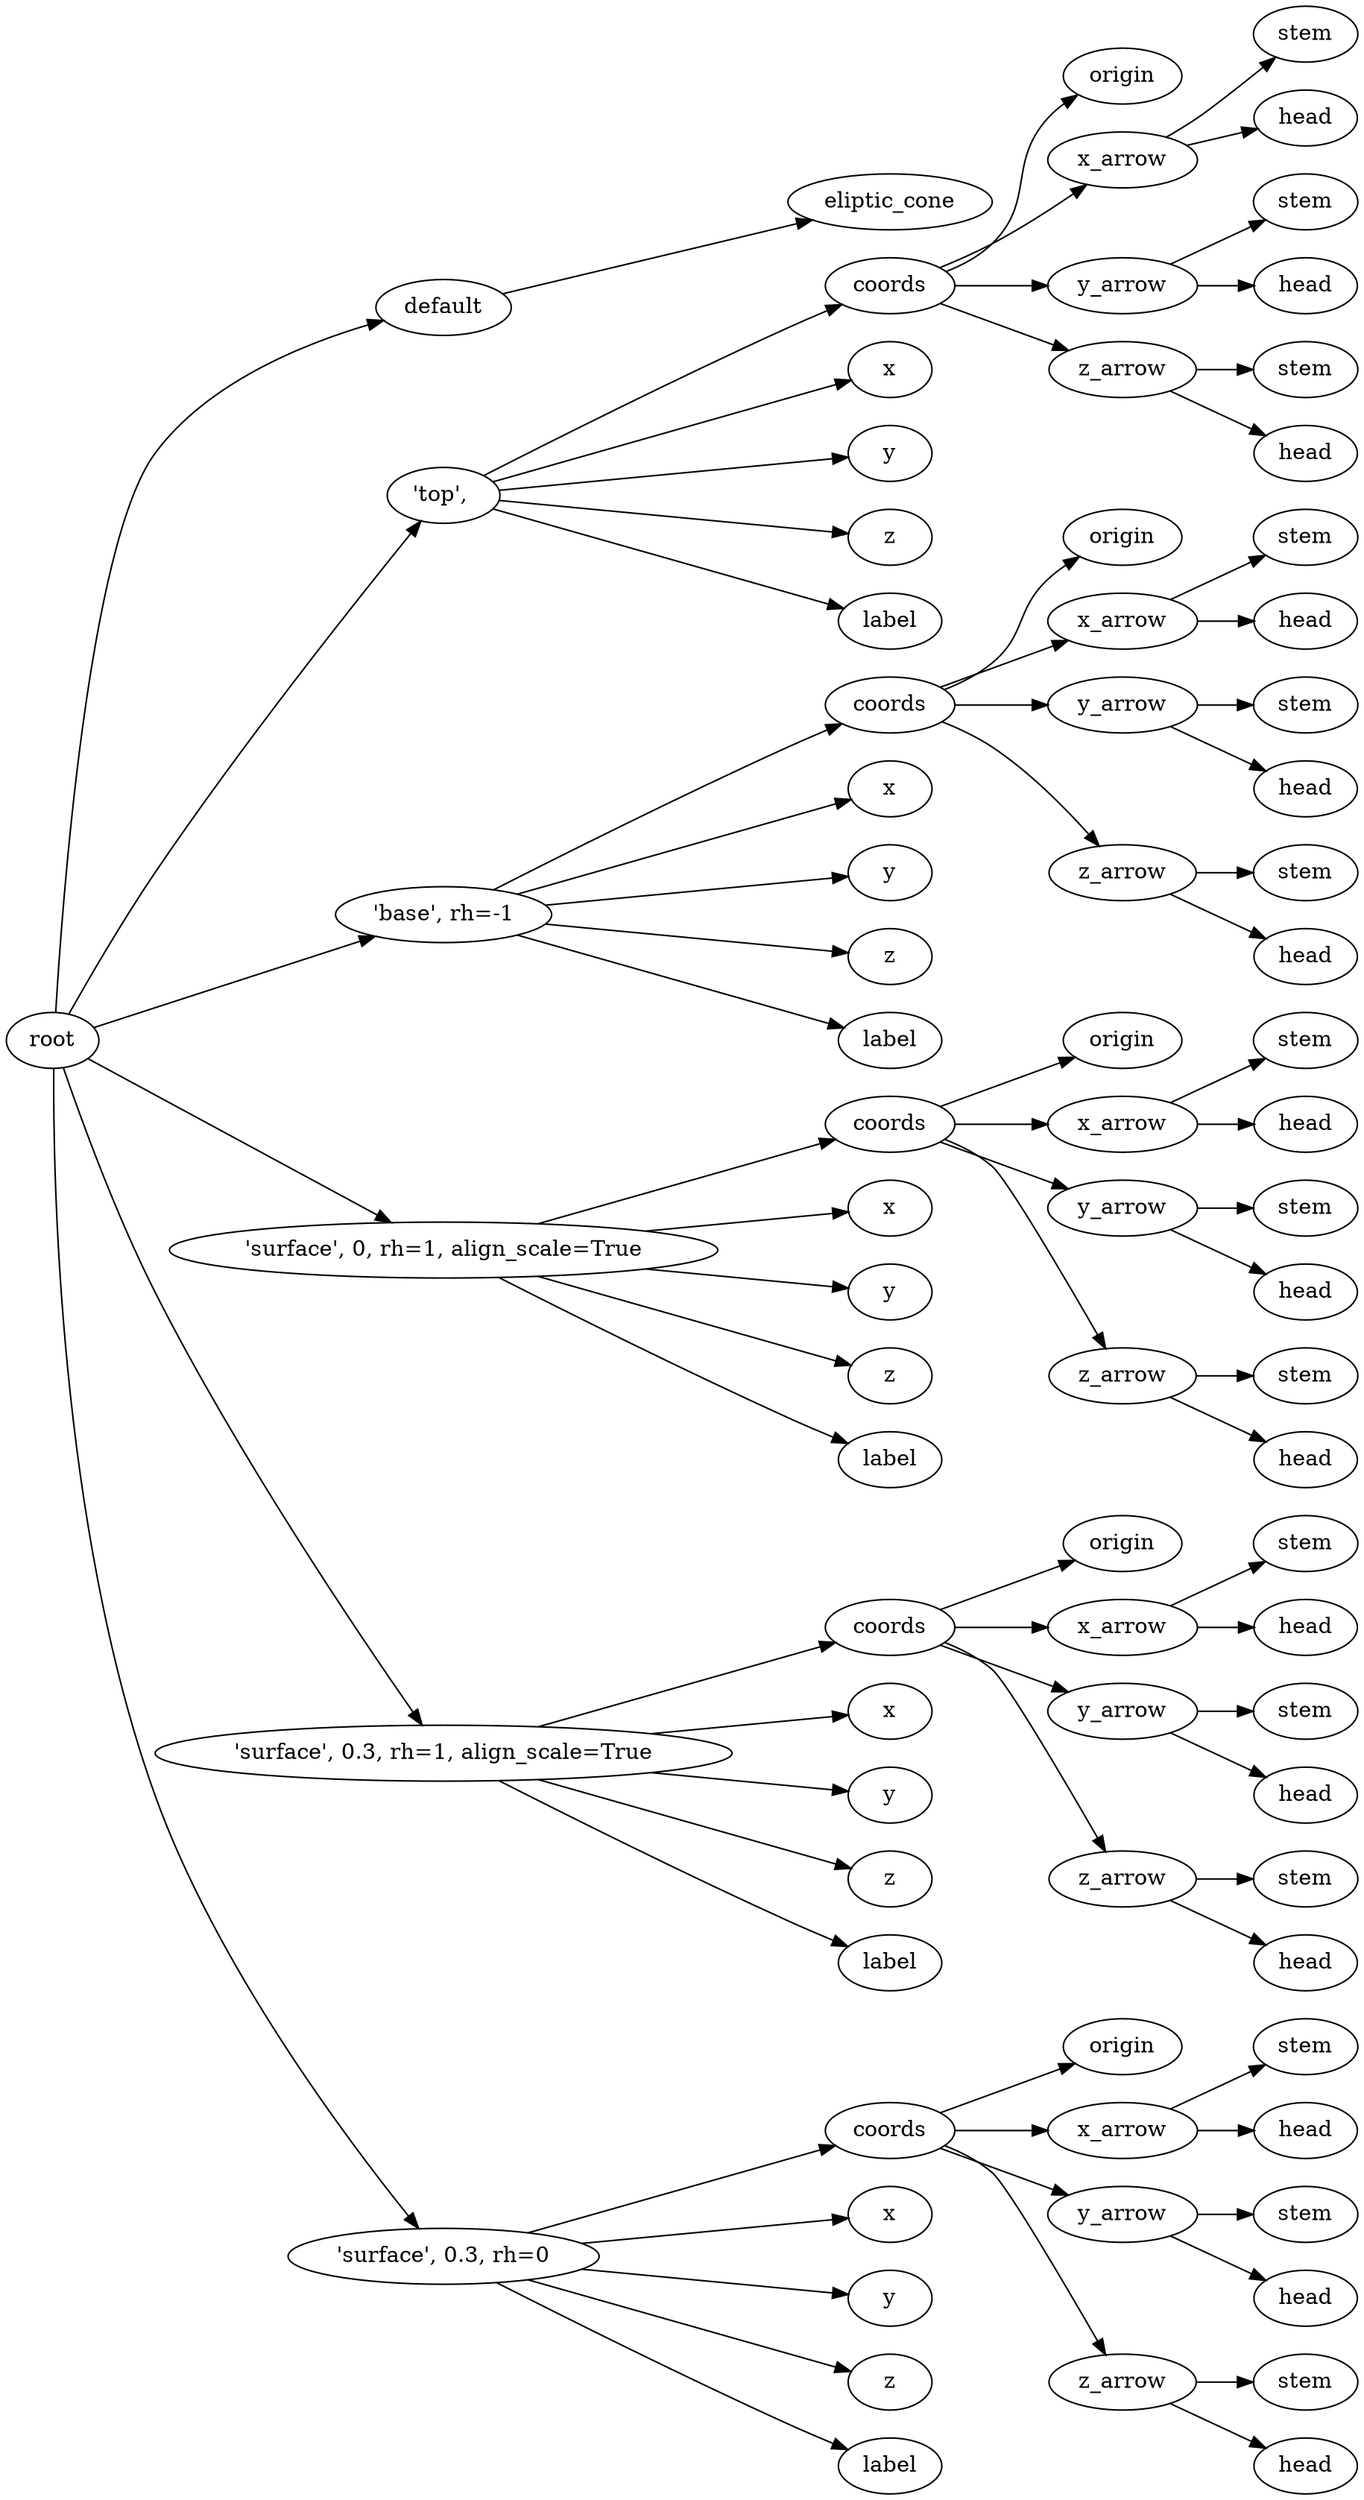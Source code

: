 digraph default {
	graph [rankdir=LR]
	root_1 [label=root href="javascript:s=&quot;\(\)\nNone&quot;; console.log(s); alert(s);"]
	default_2 [label=default href="javascript:s=&quot;\(&#x27;default&#x27;,\)\nElipticCone&quot;; console.log(s); alert(s);" tooltip=ElipticCone]
	eliptic_cone_3 [label=eliptic_cone href="javascript:s=&quot;\(&#x27;default&#x27;,\ &#x27;eliptic_cone&#x27;\)\nLinearExtrude&quot;; console.log(s); alert(s);" tooltip=LinearExtrude]
	4 [label="'top',\ " href="javascript:s=&quot;\(&quot;&#x27;top&#x27;,\ &quot;,\)\nAnnotatedCoordinates&quot;; console.log(s); alert(s);" tooltip=AnnotatedCoordinates]
	coords_5 [label=coords href="javascript:s=&quot;\(&quot;&#x27;top&#x27;,\ &quot;,\ &#x27;coords&#x27;\)\nCoordinates&quot;; console.log(s); alert(s);" tooltip=Coordinates]
	origin_6 [label=origin href="javascript:s=&quot;\(&quot;&#x27;top&#x27;,\ &quot;,\ &#x27;coords&#x27;,\ &#x27;origin&#x27;\)\nCoordinatesCage&quot;; console.log(s); alert(s);" tooltip=CoordinatesCage]
	x_arrow_7 [label=x_arrow href="javascript:s=&quot;\(&quot;&#x27;top&#x27;,\ &quot;,\ &#x27;coords&#x27;,\ &#x27;x_arrow&#x27;\)\nArrow&quot;; console.log(s); alert(s);" tooltip=Arrow]
	stem_8 [label=stem href="javascript:s=&quot;\(&quot;&#x27;top&#x27;,\ &quot;,\ &#x27;coords&#x27;,\ &#x27;x_arrow&#x27;,\ &#x27;stem&#x27;\)\nCone&quot;; console.log(s); alert(s);" tooltip=Cone]
	head_9 [label=head href="javascript:s=&quot;\(&quot;&#x27;top&#x27;,\ &quot;,\ &#x27;coords&#x27;,\ &#x27;x_arrow&#x27;,\ &#x27;head&#x27;\)\nCone&quot;; console.log(s); alert(s);" tooltip=Cone]
	y_arrow_10 [label=y_arrow href="javascript:s=&quot;\(&quot;&#x27;top&#x27;,\ &quot;,\ &#x27;coords&#x27;,\ &#x27;y_arrow&#x27;\)\nArrow&quot;; console.log(s); alert(s);" tooltip=Arrow]
	stem_11 [label=stem href="javascript:s=&quot;\(&quot;&#x27;top&#x27;,\ &quot;,\ &#x27;coords&#x27;,\ &#x27;y_arrow&#x27;,\ &#x27;stem&#x27;\)\nCone&quot;; console.log(s); alert(s);" tooltip=Cone]
	head_12 [label=head href="javascript:s=&quot;\(&quot;&#x27;top&#x27;,\ &quot;,\ &#x27;coords&#x27;,\ &#x27;y_arrow&#x27;,\ &#x27;head&#x27;\)\nCone&quot;; console.log(s); alert(s);" tooltip=Cone]
	z_arrow_13 [label=z_arrow href="javascript:s=&quot;\(&quot;&#x27;top&#x27;,\ &quot;,\ &#x27;coords&#x27;,\ &#x27;z_arrow&#x27;\)\nArrow&quot;; console.log(s); alert(s);" tooltip=Arrow]
	stem_14 [label=stem href="javascript:s=&quot;\(&quot;&#x27;top&#x27;,\ &quot;,\ &#x27;coords&#x27;,\ &#x27;z_arrow&#x27;,\ &#x27;stem&#x27;\)\nCone&quot;; console.log(s); alert(s);" tooltip=Cone]
	head_15 [label=head href="javascript:s=&quot;\(&quot;&#x27;top&#x27;,\ &quot;,\ &#x27;coords&#x27;,\ &#x27;z_arrow&#x27;,\ &#x27;head&#x27;\)\nCone&quot;; console.log(s); alert(s);" tooltip=Cone]
	x_16 [label=x href="javascript:s=&quot;\(&quot;&#x27;top&#x27;,\ &quot;,\ &#x27;x&#x27;\)\nText&quot;; console.log(s); alert(s);" tooltip=Text]
	y_17 [label=y href="javascript:s=&quot;\(&quot;&#x27;top&#x27;,\ &quot;,\ &#x27;y&#x27;\)\nText&quot;; console.log(s); alert(s);" tooltip=Text]
	z_18 [label=z href="javascript:s=&quot;\(&quot;&#x27;top&#x27;,\ &quot;,\ &#x27;z&#x27;\)\nText&quot;; console.log(s); alert(s);" tooltip=Text]
	label_19 [label=label href="javascript:s=&quot;\(&quot;&#x27;top&#x27;,\ &quot;,\ &#x27;label&#x27;\)\nText&quot;; console.log(s); alert(s);" tooltip=Text]
	20 [label="'base',\ rh=\-1" href="javascript:s=&quot;\(&quot;&#x27;base&#x27;,\ rh=\-1&quot;,\)\nAnnotatedCoordinates&quot;; console.log(s); alert(s);" tooltip=AnnotatedCoordinates]
	coords_21 [label=coords href="javascript:s=&quot;\(&quot;&#x27;base&#x27;,\ rh=\-1&quot;,\ &#x27;coords&#x27;\)\nCoordinates&quot;; console.log(s); alert(s);" tooltip=Coordinates]
	origin_22 [label=origin href="javascript:s=&quot;\(&quot;&#x27;base&#x27;,\ rh=\-1&quot;,\ &#x27;coords&#x27;,\ &#x27;origin&#x27;\)\nCoordinatesCage&quot;; console.log(s); alert(s);" tooltip=CoordinatesCage]
	x_arrow_23 [label=x_arrow href="javascript:s=&quot;\(&quot;&#x27;base&#x27;,\ rh=\-1&quot;,\ &#x27;coords&#x27;,\ &#x27;x_arrow&#x27;\)\nArrow&quot;; console.log(s); alert(s);" tooltip=Arrow]
	stem_24 [label=stem href="javascript:s=&quot;\(&quot;&#x27;base&#x27;,\ rh=\-1&quot;,\ &#x27;coords&#x27;,\ &#x27;x_arrow&#x27;,\ &#x27;stem&#x27;\)\nCone&quot;; console.log(s); alert(s);" tooltip=Cone]
	head_25 [label=head href="javascript:s=&quot;\(&quot;&#x27;base&#x27;,\ rh=\-1&quot;,\ &#x27;coords&#x27;,\ &#x27;x_arrow&#x27;,\ &#x27;head&#x27;\)\nCone&quot;; console.log(s); alert(s);" tooltip=Cone]
	y_arrow_26 [label=y_arrow href="javascript:s=&quot;\(&quot;&#x27;base&#x27;,\ rh=\-1&quot;,\ &#x27;coords&#x27;,\ &#x27;y_arrow&#x27;\)\nArrow&quot;; console.log(s); alert(s);" tooltip=Arrow]
	stem_27 [label=stem href="javascript:s=&quot;\(&quot;&#x27;base&#x27;,\ rh=\-1&quot;,\ &#x27;coords&#x27;,\ &#x27;y_arrow&#x27;,\ &#x27;stem&#x27;\)\nCone&quot;; console.log(s); alert(s);" tooltip=Cone]
	head_28 [label=head href="javascript:s=&quot;\(&quot;&#x27;base&#x27;,\ rh=\-1&quot;,\ &#x27;coords&#x27;,\ &#x27;y_arrow&#x27;,\ &#x27;head&#x27;\)\nCone&quot;; console.log(s); alert(s);" tooltip=Cone]
	z_arrow_29 [label=z_arrow href="javascript:s=&quot;\(&quot;&#x27;base&#x27;,\ rh=\-1&quot;,\ &#x27;coords&#x27;,\ &#x27;z_arrow&#x27;\)\nArrow&quot;; console.log(s); alert(s);" tooltip=Arrow]
	stem_30 [label=stem href="javascript:s=&quot;\(&quot;&#x27;base&#x27;,\ rh=\-1&quot;,\ &#x27;coords&#x27;,\ &#x27;z_arrow&#x27;,\ &#x27;stem&#x27;\)\nCone&quot;; console.log(s); alert(s);" tooltip=Cone]
	head_31 [label=head href="javascript:s=&quot;\(&quot;&#x27;base&#x27;,\ rh=\-1&quot;,\ &#x27;coords&#x27;,\ &#x27;z_arrow&#x27;,\ &#x27;head&#x27;\)\nCone&quot;; console.log(s); alert(s);" tooltip=Cone]
	x_32 [label=x href="javascript:s=&quot;\(&quot;&#x27;base&#x27;,\ rh=\-1&quot;,\ &#x27;x&#x27;\)\nText&quot;; console.log(s); alert(s);" tooltip=Text]
	y_33 [label=y href="javascript:s=&quot;\(&quot;&#x27;base&#x27;,\ rh=\-1&quot;,\ &#x27;y&#x27;\)\nText&quot;; console.log(s); alert(s);" tooltip=Text]
	z_34 [label=z href="javascript:s=&quot;\(&quot;&#x27;base&#x27;,\ rh=\-1&quot;,\ &#x27;z&#x27;\)\nText&quot;; console.log(s); alert(s);" tooltip=Text]
	label_35 [label=label href="javascript:s=&quot;\(&quot;&#x27;base&#x27;,\ rh=\-1&quot;,\ &#x27;label&#x27;\)\nText&quot;; console.log(s); alert(s);" tooltip=Text]
	36 [label="'surface',\ 0,\ rh=1,\ align_scale=True" href="javascript:s=&quot;\(&quot;&#x27;surface&#x27;,\ 0,\ rh=1,\ align_scale=True&quot;,\)\nAnnotatedCoordinates&quot;; console.log(s); alert(s);" tooltip=AnnotatedCoordinates]
	coords_37 [label=coords href="javascript:s=&quot;\(&quot;&#x27;surface&#x27;,\ 0,\ rh=1,\ align_scale=True&quot;,\ &#x27;coords&#x27;\)\nCoordinates&quot;; console.log(s); alert(s);" tooltip=Coordinates]
	origin_38 [label=origin href="javascript:s=&quot;\(&quot;&#x27;surface&#x27;,\ 0,\ rh=1,\ align_scale=True&quot;,\ &#x27;coords&#x27;,\ &#x27;origin&#x27;\)\nCoordinatesCage&quot;; console.log(s); alert(s);" tooltip=CoordinatesCage]
	x_arrow_39 [label=x_arrow href="javascript:s=&quot;\(&quot;&#x27;surface&#x27;,\ 0,\ rh=1,\ align_scale=True&quot;,\ &#x27;coords&#x27;,\ &#x27;x_arrow&#x27;\)\nArrow&quot;; console.log(s); alert(s);" tooltip=Arrow]
	stem_40 [label=stem href="javascript:s=&quot;\(&quot;&#x27;surface&#x27;,\ 0,\ rh=1,\ align_scale=True&quot;,\ &#x27;coords&#x27;,\ &#x27;x_arrow&#x27;,\ &#x27;stem&#x27;\)\nCone&quot;; console.log(s); alert(s);" tooltip=Cone]
	head_41 [label=head href="javascript:s=&quot;\(&quot;&#x27;surface&#x27;,\ 0,\ rh=1,\ align_scale=True&quot;,\ &#x27;coords&#x27;,\ &#x27;x_arrow&#x27;,\ &#x27;head&#x27;\)\nCone&quot;; console.log(s); alert(s);" tooltip=Cone]
	y_arrow_42 [label=y_arrow href="javascript:s=&quot;\(&quot;&#x27;surface&#x27;,\ 0,\ rh=1,\ align_scale=True&quot;,\ &#x27;coords&#x27;,\ &#x27;y_arrow&#x27;\)\nArrow&quot;; console.log(s); alert(s);" tooltip=Arrow]
	stem_43 [label=stem href="javascript:s=&quot;\(&quot;&#x27;surface&#x27;,\ 0,\ rh=1,\ align_scale=True&quot;,\ &#x27;coords&#x27;,\ &#x27;y_arrow&#x27;,\ &#x27;stem&#x27;\)\nCone&quot;; console.log(s); alert(s);" tooltip=Cone]
	head_44 [label=head href="javascript:s=&quot;\(&quot;&#x27;surface&#x27;,\ 0,\ rh=1,\ align_scale=True&quot;,\ &#x27;coords&#x27;,\ &#x27;y_arrow&#x27;,\ &#x27;head&#x27;\)\nCone&quot;; console.log(s); alert(s);" tooltip=Cone]
	z_arrow_45 [label=z_arrow href="javascript:s=&quot;\(&quot;&#x27;surface&#x27;,\ 0,\ rh=1,\ align_scale=True&quot;,\ &#x27;coords&#x27;,\ &#x27;z_arrow&#x27;\)\nArrow&quot;; console.log(s); alert(s);" tooltip=Arrow]
	stem_46 [label=stem href="javascript:s=&quot;\(&quot;&#x27;surface&#x27;,\ 0,\ rh=1,\ align_scale=True&quot;,\ &#x27;coords&#x27;,\ &#x27;z_arrow&#x27;,\ &#x27;stem&#x27;\)\nCone&quot;; console.log(s); alert(s);" tooltip=Cone]
	head_47 [label=head href="javascript:s=&quot;\(&quot;&#x27;surface&#x27;,\ 0,\ rh=1,\ align_scale=True&quot;,\ &#x27;coords&#x27;,\ &#x27;z_arrow&#x27;,\ &#x27;head&#x27;\)\nCone&quot;; console.log(s); alert(s);" tooltip=Cone]
	x_48 [label=x href="javascript:s=&quot;\(&quot;&#x27;surface&#x27;,\ 0,\ rh=1,\ align_scale=True&quot;,\ &#x27;x&#x27;\)\nText&quot;; console.log(s); alert(s);" tooltip=Text]
	y_49 [label=y href="javascript:s=&quot;\(&quot;&#x27;surface&#x27;,\ 0,\ rh=1,\ align_scale=True&quot;,\ &#x27;y&#x27;\)\nText&quot;; console.log(s); alert(s);" tooltip=Text]
	z_50 [label=z href="javascript:s=&quot;\(&quot;&#x27;surface&#x27;,\ 0,\ rh=1,\ align_scale=True&quot;,\ &#x27;z&#x27;\)\nText&quot;; console.log(s); alert(s);" tooltip=Text]
	label_51 [label=label href="javascript:s=&quot;\(&quot;&#x27;surface&#x27;,\ 0,\ rh=1,\ align_scale=True&quot;,\ &#x27;label&#x27;\)\nText&quot;; console.log(s); alert(s);" tooltip=Text]
	52 [label="'surface',\ 0\.3,\ rh=1,\ align_scale=True" href="javascript:s=&quot;\(&quot;&#x27;surface&#x27;,\ 0\.3,\ rh=1,\ align_scale=True&quot;,\)\nAnnotatedCoordinates&quot;; console.log(s); alert(s);" tooltip=AnnotatedCoordinates]
	coords_53 [label=coords href="javascript:s=&quot;\(&quot;&#x27;surface&#x27;,\ 0\.3,\ rh=1,\ align_scale=True&quot;,\ &#x27;coords&#x27;\)\nCoordinates&quot;; console.log(s); alert(s);" tooltip=Coordinates]
	origin_54 [label=origin href="javascript:s=&quot;\(&quot;&#x27;surface&#x27;,\ 0\.3,\ rh=1,\ align_scale=True&quot;,\ &#x27;coords&#x27;,\ &#x27;origin&#x27;\)\nCoordinatesCage&quot;; console.log(s); alert(s);" tooltip=CoordinatesCage]
	x_arrow_55 [label=x_arrow href="javascript:s=&quot;\(&quot;&#x27;surface&#x27;,\ 0\.3,\ rh=1,\ align_scale=True&quot;,\ &#x27;coords&#x27;,\ &#x27;x_arrow&#x27;\)\nArrow&quot;; console.log(s); alert(s);" tooltip=Arrow]
	stem_56 [label=stem href="javascript:s=&quot;\(&quot;&#x27;surface&#x27;,\ 0\.3,\ rh=1,\ align_scale=True&quot;,\ &#x27;coords&#x27;,\ &#x27;x_arrow&#x27;,\ &#x27;stem&#x27;\)\nCone&quot;; console.log(s); alert(s);" tooltip=Cone]
	head_57 [label=head href="javascript:s=&quot;\(&quot;&#x27;surface&#x27;,\ 0\.3,\ rh=1,\ align_scale=True&quot;,\ &#x27;coords&#x27;,\ &#x27;x_arrow&#x27;,\ &#x27;head&#x27;\)\nCone&quot;; console.log(s); alert(s);" tooltip=Cone]
	y_arrow_58 [label=y_arrow href="javascript:s=&quot;\(&quot;&#x27;surface&#x27;,\ 0\.3,\ rh=1,\ align_scale=True&quot;,\ &#x27;coords&#x27;,\ &#x27;y_arrow&#x27;\)\nArrow&quot;; console.log(s); alert(s);" tooltip=Arrow]
	stem_59 [label=stem href="javascript:s=&quot;\(&quot;&#x27;surface&#x27;,\ 0\.3,\ rh=1,\ align_scale=True&quot;,\ &#x27;coords&#x27;,\ &#x27;y_arrow&#x27;,\ &#x27;stem&#x27;\)\nCone&quot;; console.log(s); alert(s);" tooltip=Cone]
	head_60 [label=head href="javascript:s=&quot;\(&quot;&#x27;surface&#x27;,\ 0\.3,\ rh=1,\ align_scale=True&quot;,\ &#x27;coords&#x27;,\ &#x27;y_arrow&#x27;,\ &#x27;head&#x27;\)\nCone&quot;; console.log(s); alert(s);" tooltip=Cone]
	z_arrow_61 [label=z_arrow href="javascript:s=&quot;\(&quot;&#x27;surface&#x27;,\ 0\.3,\ rh=1,\ align_scale=True&quot;,\ &#x27;coords&#x27;,\ &#x27;z_arrow&#x27;\)\nArrow&quot;; console.log(s); alert(s);" tooltip=Arrow]
	stem_62 [label=stem href="javascript:s=&quot;\(&quot;&#x27;surface&#x27;,\ 0\.3,\ rh=1,\ align_scale=True&quot;,\ &#x27;coords&#x27;,\ &#x27;z_arrow&#x27;,\ &#x27;stem&#x27;\)\nCone&quot;; console.log(s); alert(s);" tooltip=Cone]
	head_63 [label=head href="javascript:s=&quot;\(&quot;&#x27;surface&#x27;,\ 0\.3,\ rh=1,\ align_scale=True&quot;,\ &#x27;coords&#x27;,\ &#x27;z_arrow&#x27;,\ &#x27;head&#x27;\)\nCone&quot;; console.log(s); alert(s);" tooltip=Cone]
	x_64 [label=x href="javascript:s=&quot;\(&quot;&#x27;surface&#x27;,\ 0\.3,\ rh=1,\ align_scale=True&quot;,\ &#x27;x&#x27;\)\nText&quot;; console.log(s); alert(s);" tooltip=Text]
	y_65 [label=y href="javascript:s=&quot;\(&quot;&#x27;surface&#x27;,\ 0\.3,\ rh=1,\ align_scale=True&quot;,\ &#x27;y&#x27;\)\nText&quot;; console.log(s); alert(s);" tooltip=Text]
	z_66 [label=z href="javascript:s=&quot;\(&quot;&#x27;surface&#x27;,\ 0\.3,\ rh=1,\ align_scale=True&quot;,\ &#x27;z&#x27;\)\nText&quot;; console.log(s); alert(s);" tooltip=Text]
	label_67 [label=label href="javascript:s=&quot;\(&quot;&#x27;surface&#x27;,\ 0\.3,\ rh=1,\ align_scale=True&quot;,\ &#x27;label&#x27;\)\nText&quot;; console.log(s); alert(s);" tooltip=Text]
	68 [label="'surface',\ 0\.3,\ rh=0" href="javascript:s=&quot;\(&quot;&#x27;surface&#x27;,\ 0\.3,\ rh=0&quot;,\)\nAnnotatedCoordinates&quot;; console.log(s); alert(s);" tooltip=AnnotatedCoordinates]
	coords_69 [label=coords href="javascript:s=&quot;\(&quot;&#x27;surface&#x27;,\ 0\.3,\ rh=0&quot;,\ &#x27;coords&#x27;\)\nCoordinates&quot;; console.log(s); alert(s);" tooltip=Coordinates]
	origin_70 [label=origin href="javascript:s=&quot;\(&quot;&#x27;surface&#x27;,\ 0\.3,\ rh=0&quot;,\ &#x27;coords&#x27;,\ &#x27;origin&#x27;\)\nCoordinatesCage&quot;; console.log(s); alert(s);" tooltip=CoordinatesCage]
	x_arrow_71 [label=x_arrow href="javascript:s=&quot;\(&quot;&#x27;surface&#x27;,\ 0\.3,\ rh=0&quot;,\ &#x27;coords&#x27;,\ &#x27;x_arrow&#x27;\)\nArrow&quot;; console.log(s); alert(s);" tooltip=Arrow]
	stem_72 [label=stem href="javascript:s=&quot;\(&quot;&#x27;surface&#x27;,\ 0\.3,\ rh=0&quot;,\ &#x27;coords&#x27;,\ &#x27;x_arrow&#x27;,\ &#x27;stem&#x27;\)\nCone&quot;; console.log(s); alert(s);" tooltip=Cone]
	head_73 [label=head href="javascript:s=&quot;\(&quot;&#x27;surface&#x27;,\ 0\.3,\ rh=0&quot;,\ &#x27;coords&#x27;,\ &#x27;x_arrow&#x27;,\ &#x27;head&#x27;\)\nCone&quot;; console.log(s); alert(s);" tooltip=Cone]
	y_arrow_74 [label=y_arrow href="javascript:s=&quot;\(&quot;&#x27;surface&#x27;,\ 0\.3,\ rh=0&quot;,\ &#x27;coords&#x27;,\ &#x27;y_arrow&#x27;\)\nArrow&quot;; console.log(s); alert(s);" tooltip=Arrow]
	stem_75 [label=stem href="javascript:s=&quot;\(&quot;&#x27;surface&#x27;,\ 0\.3,\ rh=0&quot;,\ &#x27;coords&#x27;,\ &#x27;y_arrow&#x27;,\ &#x27;stem&#x27;\)\nCone&quot;; console.log(s); alert(s);" tooltip=Cone]
	head_76 [label=head href="javascript:s=&quot;\(&quot;&#x27;surface&#x27;,\ 0\.3,\ rh=0&quot;,\ &#x27;coords&#x27;,\ &#x27;y_arrow&#x27;,\ &#x27;head&#x27;\)\nCone&quot;; console.log(s); alert(s);" tooltip=Cone]
	z_arrow_77 [label=z_arrow href="javascript:s=&quot;\(&quot;&#x27;surface&#x27;,\ 0\.3,\ rh=0&quot;,\ &#x27;coords&#x27;,\ &#x27;z_arrow&#x27;\)\nArrow&quot;; console.log(s); alert(s);" tooltip=Arrow]
	stem_78 [label=stem href="javascript:s=&quot;\(&quot;&#x27;surface&#x27;,\ 0\.3,\ rh=0&quot;,\ &#x27;coords&#x27;,\ &#x27;z_arrow&#x27;,\ &#x27;stem&#x27;\)\nCone&quot;; console.log(s); alert(s);" tooltip=Cone]
	head_79 [label=head href="javascript:s=&quot;\(&quot;&#x27;surface&#x27;,\ 0\.3,\ rh=0&quot;,\ &#x27;coords&#x27;,\ &#x27;z_arrow&#x27;,\ &#x27;head&#x27;\)\nCone&quot;; console.log(s); alert(s);" tooltip=Cone]
	x_80 [label=x href="javascript:s=&quot;\(&quot;&#x27;surface&#x27;,\ 0\.3,\ rh=0&quot;,\ &#x27;x&#x27;\)\nText&quot;; console.log(s); alert(s);" tooltip=Text]
	y_81 [label=y href="javascript:s=&quot;\(&quot;&#x27;surface&#x27;,\ 0\.3,\ rh=0&quot;,\ &#x27;y&#x27;\)\nText&quot;; console.log(s); alert(s);" tooltip=Text]
	z_82 [label=z href="javascript:s=&quot;\(&quot;&#x27;surface&#x27;,\ 0\.3,\ rh=0&quot;,\ &#x27;z&#x27;\)\nText&quot;; console.log(s); alert(s);" tooltip=Text]
	label_83 [label=label href="javascript:s=&quot;\(&quot;&#x27;surface&#x27;,\ 0\.3,\ rh=0&quot;,\ &#x27;label&#x27;\)\nText&quot;; console.log(s); alert(s);" tooltip=Text]
	root_1 -> default_2
	default_2 -> eliptic_cone_3
	root_1 -> 4
	4 -> coords_5
	coords_5 -> origin_6
	coords_5 -> x_arrow_7
	x_arrow_7 -> stem_8
	x_arrow_7 -> head_9
	coords_5 -> y_arrow_10
	y_arrow_10 -> stem_11
	y_arrow_10 -> head_12
	coords_5 -> z_arrow_13
	z_arrow_13 -> stem_14
	z_arrow_13 -> head_15
	4 -> x_16
	4 -> y_17
	4 -> z_18
	4 -> label_19
	root_1 -> 20
	20 -> coords_21
	coords_21 -> origin_22
	coords_21 -> x_arrow_23
	x_arrow_23 -> stem_24
	x_arrow_23 -> head_25
	coords_21 -> y_arrow_26
	y_arrow_26 -> stem_27
	y_arrow_26 -> head_28
	coords_21 -> z_arrow_29
	z_arrow_29 -> stem_30
	z_arrow_29 -> head_31
	20 -> x_32
	20 -> y_33
	20 -> z_34
	20 -> label_35
	root_1 -> 36
	36 -> coords_37
	coords_37 -> origin_38
	coords_37 -> x_arrow_39
	x_arrow_39 -> stem_40
	x_arrow_39 -> head_41
	coords_37 -> y_arrow_42
	y_arrow_42 -> stem_43
	y_arrow_42 -> head_44
	coords_37 -> z_arrow_45
	z_arrow_45 -> stem_46
	z_arrow_45 -> head_47
	36 -> x_48
	36 -> y_49
	36 -> z_50
	36 -> label_51
	root_1 -> 52
	52 -> coords_53
	coords_53 -> origin_54
	coords_53 -> x_arrow_55
	x_arrow_55 -> stem_56
	x_arrow_55 -> head_57
	coords_53 -> y_arrow_58
	y_arrow_58 -> stem_59
	y_arrow_58 -> head_60
	coords_53 -> z_arrow_61
	z_arrow_61 -> stem_62
	z_arrow_61 -> head_63
	52 -> x_64
	52 -> y_65
	52 -> z_66
	52 -> label_67
	root_1 -> 68
	68 -> coords_69
	coords_69 -> origin_70
	coords_69 -> x_arrow_71
	x_arrow_71 -> stem_72
	x_arrow_71 -> head_73
	coords_69 -> y_arrow_74
	y_arrow_74 -> stem_75
	y_arrow_74 -> head_76
	coords_69 -> z_arrow_77
	z_arrow_77 -> stem_78
	z_arrow_77 -> head_79
	68 -> x_80
	68 -> y_81
	68 -> z_82
	68 -> label_83
}
